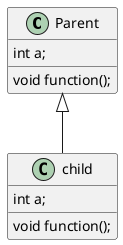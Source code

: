 @startuml Diagram
    class Parent{
        int a; 
        void function();
    }

    class child{
        int a; 
        void function();
    }

    Parent <|-- child
@end 